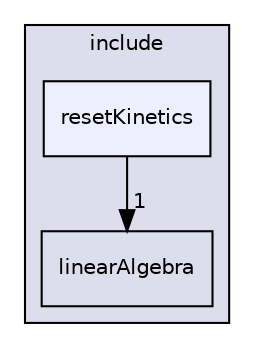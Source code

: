 digraph "/home/runner/work/pimd_qmcf/pimd_qmcf/include/resetKinetics" {
  compound=true
  node [ fontsize="10", fontname="Helvetica"];
  edge [ labelfontsize="10", labelfontname="Helvetica"];
  subgraph clusterdir_d44c64559bbebec7f509842c48db8b23 {
    graph [ bgcolor="#ddddee", pencolor="black", label="include" fontname="Helvetica", fontsize="10", URL="dir_d44c64559bbebec7f509842c48db8b23.html"]
  dir_f8986cdcb0800a07ddb435fc91942378 [shape=box label="linearAlgebra" URL="dir_f8986cdcb0800a07ddb435fc91942378.html"];
  dir_5d970d63209ed62aba27971eb5108874 [shape=box, label="resetKinetics", style="filled", fillcolor="#eeeeff", pencolor="black", URL="dir_5d970d63209ed62aba27971eb5108874.html"];
  }
  dir_5d970d63209ed62aba27971eb5108874->dir_f8986cdcb0800a07ddb435fc91942378 [headlabel="1", labeldistance=1.5 headhref="dir_000031_000020.html"];
}

